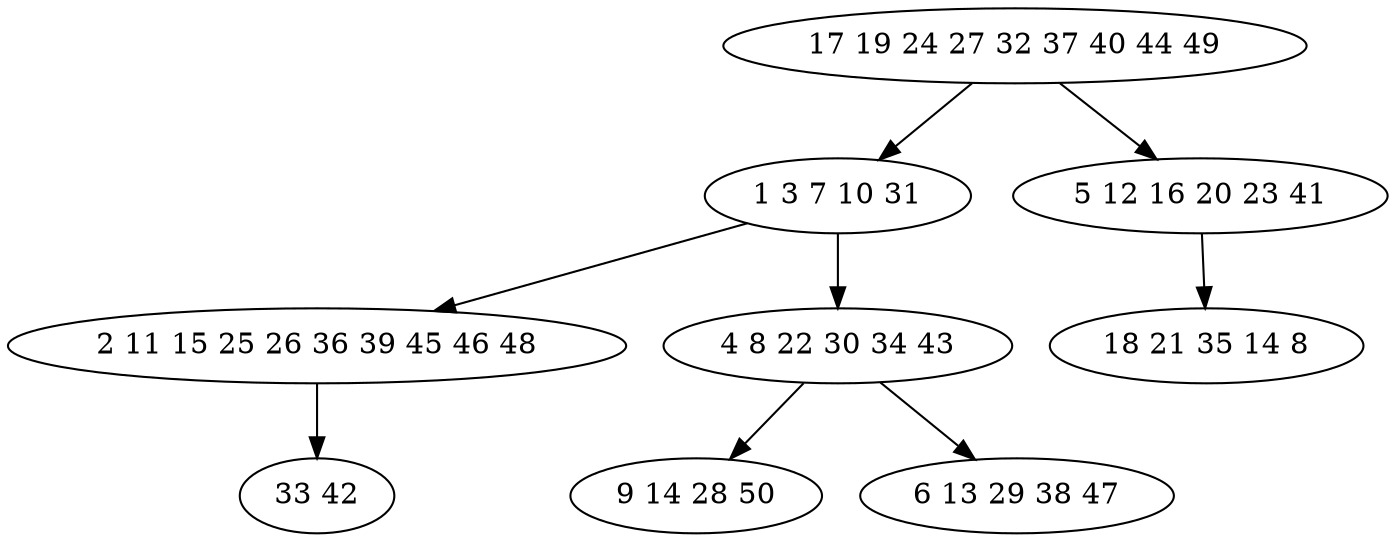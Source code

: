 digraph true_tree {
	"0" -> "1"
	"1" -> "2"
	"1" -> "3"
	"2" -> "4"
	"3" -> "5"
	"3" -> "6"
	"0" -> "7"
	"7" -> "8"
	"0" [label="17 19 24 27 32 37 40 44 49"];
	"1" [label="1 3 7 10 31"];
	"2" [label="2 11 15 25 26 36 39 45 46 48"];
	"3" [label="4 8 22 30 34 43"];
	"4" [label="33 42"];
	"5" [label="9 14 28 50"];
	"6" [label="6 13 29 38 47"];
	"7" [label="5 12 16 20 23 41"];
	"8" [label="18 21 35 14 8"];
}
